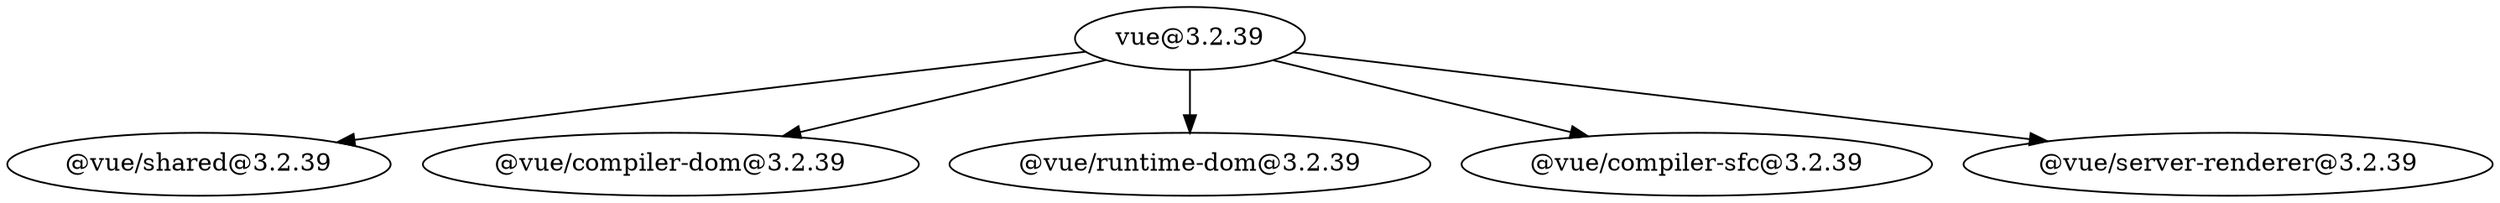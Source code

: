digraph {
	"vue@3.2.39" [label="vue@3.2.39"]
	"@vue/shared@3.2.39" [label="@vue/shared@3.2.39"]
	"vue@3.2.39" -> "@vue/shared@3.2.39"
	"@vue/compiler-dom@3.2.39" [label="@vue/compiler-dom@3.2.39"]
	"vue@3.2.39" -> "@vue/compiler-dom@3.2.39"
	"@vue/runtime-dom@3.2.39" [label="@vue/runtime-dom@3.2.39"]
	"vue@3.2.39" -> "@vue/runtime-dom@3.2.39"
	"@vue/compiler-sfc@3.2.39" [label="@vue/compiler-sfc@3.2.39"]
	"vue@3.2.39" -> "@vue/compiler-sfc@3.2.39"
	"@vue/server-renderer@3.2.39" [label="@vue/server-renderer@3.2.39"]
	"vue@3.2.39" -> "@vue/server-renderer@3.2.39"
}
